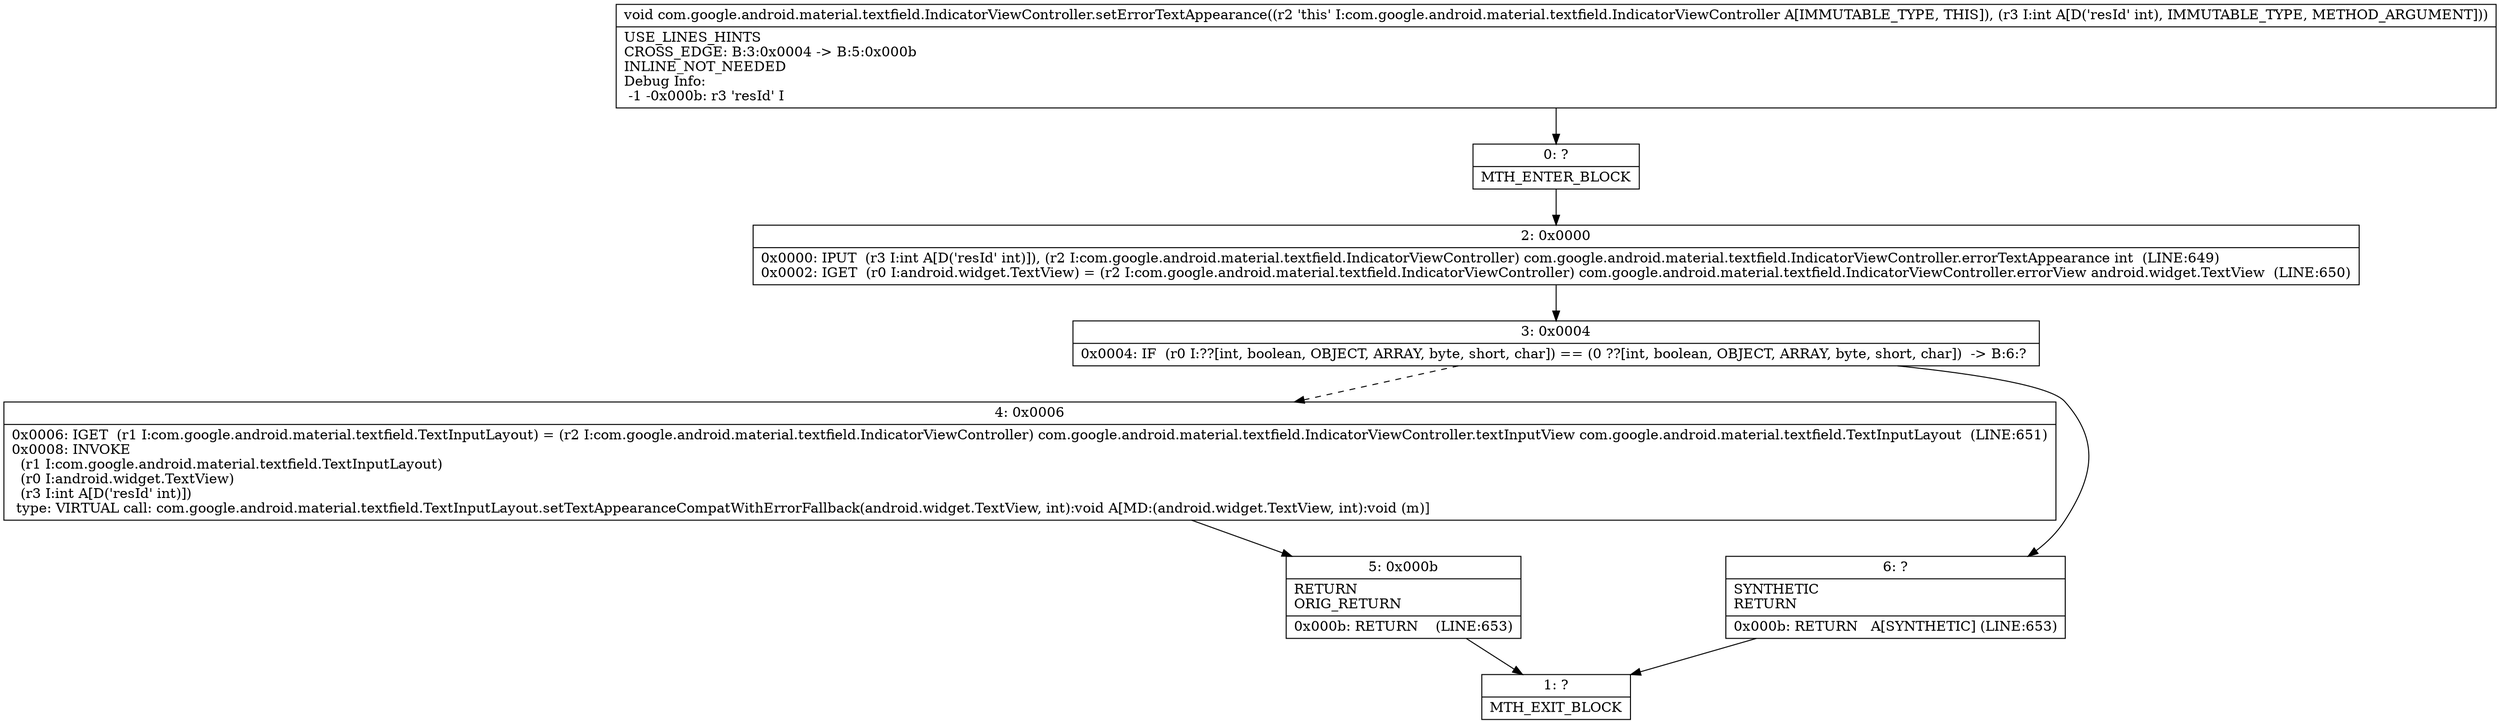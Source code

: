digraph "CFG forcom.google.android.material.textfield.IndicatorViewController.setErrorTextAppearance(I)V" {
Node_0 [shape=record,label="{0\:\ ?|MTH_ENTER_BLOCK\l}"];
Node_2 [shape=record,label="{2\:\ 0x0000|0x0000: IPUT  (r3 I:int A[D('resId' int)]), (r2 I:com.google.android.material.textfield.IndicatorViewController) com.google.android.material.textfield.IndicatorViewController.errorTextAppearance int  (LINE:649)\l0x0002: IGET  (r0 I:android.widget.TextView) = (r2 I:com.google.android.material.textfield.IndicatorViewController) com.google.android.material.textfield.IndicatorViewController.errorView android.widget.TextView  (LINE:650)\l}"];
Node_3 [shape=record,label="{3\:\ 0x0004|0x0004: IF  (r0 I:??[int, boolean, OBJECT, ARRAY, byte, short, char]) == (0 ??[int, boolean, OBJECT, ARRAY, byte, short, char])  \-\> B:6:? \l}"];
Node_4 [shape=record,label="{4\:\ 0x0006|0x0006: IGET  (r1 I:com.google.android.material.textfield.TextInputLayout) = (r2 I:com.google.android.material.textfield.IndicatorViewController) com.google.android.material.textfield.IndicatorViewController.textInputView com.google.android.material.textfield.TextInputLayout  (LINE:651)\l0x0008: INVOKE  \l  (r1 I:com.google.android.material.textfield.TextInputLayout)\l  (r0 I:android.widget.TextView)\l  (r3 I:int A[D('resId' int)])\l type: VIRTUAL call: com.google.android.material.textfield.TextInputLayout.setTextAppearanceCompatWithErrorFallback(android.widget.TextView, int):void A[MD:(android.widget.TextView, int):void (m)]\l}"];
Node_5 [shape=record,label="{5\:\ 0x000b|RETURN\lORIG_RETURN\l|0x000b: RETURN    (LINE:653)\l}"];
Node_1 [shape=record,label="{1\:\ ?|MTH_EXIT_BLOCK\l}"];
Node_6 [shape=record,label="{6\:\ ?|SYNTHETIC\lRETURN\l|0x000b: RETURN   A[SYNTHETIC] (LINE:653)\l}"];
MethodNode[shape=record,label="{void com.google.android.material.textfield.IndicatorViewController.setErrorTextAppearance((r2 'this' I:com.google.android.material.textfield.IndicatorViewController A[IMMUTABLE_TYPE, THIS]), (r3 I:int A[D('resId' int), IMMUTABLE_TYPE, METHOD_ARGUMENT]))  | USE_LINES_HINTS\lCROSS_EDGE: B:3:0x0004 \-\> B:5:0x000b\lINLINE_NOT_NEEDED\lDebug Info:\l  \-1 \-0x000b: r3 'resId' I\l}"];
MethodNode -> Node_0;Node_0 -> Node_2;
Node_2 -> Node_3;
Node_3 -> Node_4[style=dashed];
Node_3 -> Node_6;
Node_4 -> Node_5;
Node_5 -> Node_1;
Node_6 -> Node_1;
}

